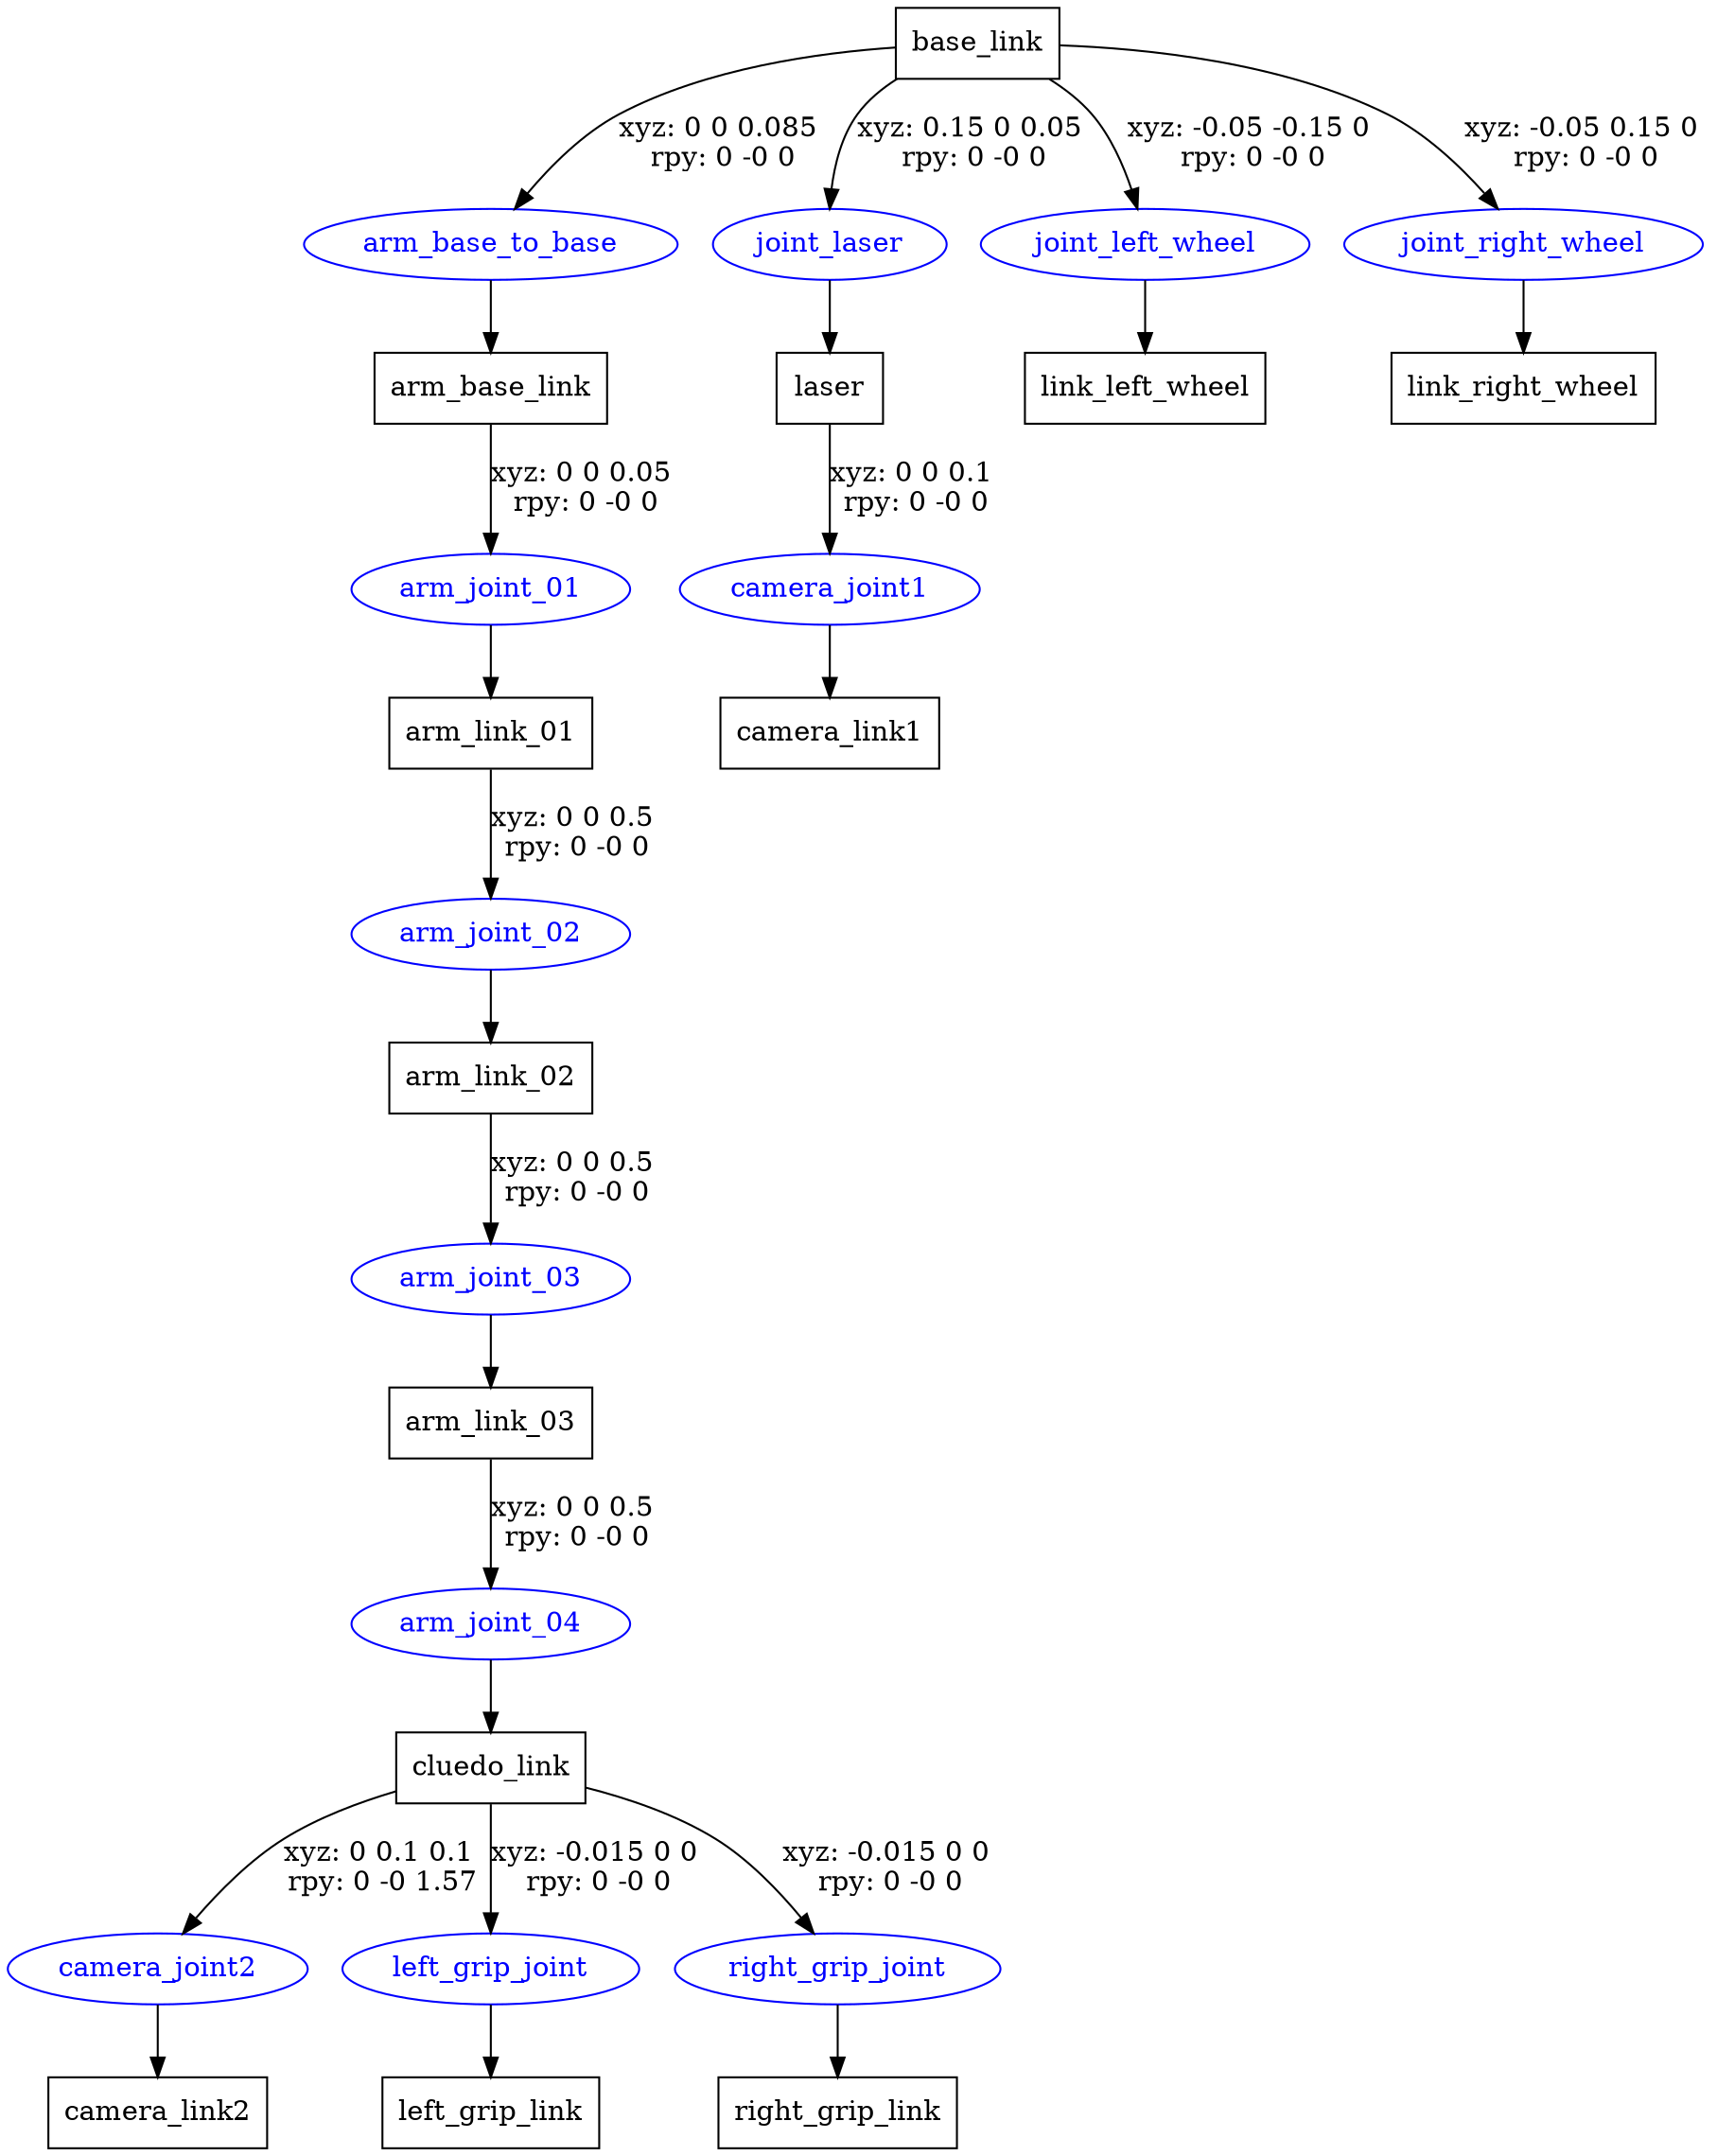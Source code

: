 digraph G {
node [shape=box];
"base_link" [label="base_link"];
"arm_base_link" [label="arm_base_link"];
"arm_link_01" [label="arm_link_01"];
"arm_link_02" [label="arm_link_02"];
"arm_link_03" [label="arm_link_03"];
"cluedo_link" [label="cluedo_link"];
"camera_link2" [label="camera_link2"];
"left_grip_link" [label="left_grip_link"];
"right_grip_link" [label="right_grip_link"];
"laser" [label="laser"];
"camera_link1" [label="camera_link1"];
"link_left_wheel" [label="link_left_wheel"];
"link_right_wheel" [label="link_right_wheel"];
node [shape=ellipse, color=blue, fontcolor=blue];
"base_link" -> "arm_base_to_base" [label="xyz: 0 0 0.085 \nrpy: 0 -0 0"]
"arm_base_to_base" -> "arm_base_link"
"arm_base_link" -> "arm_joint_01" [label="xyz: 0 0 0.05 \nrpy: 0 -0 0"]
"arm_joint_01" -> "arm_link_01"
"arm_link_01" -> "arm_joint_02" [label="xyz: 0 0 0.5 \nrpy: 0 -0 0"]
"arm_joint_02" -> "arm_link_02"
"arm_link_02" -> "arm_joint_03" [label="xyz: 0 0 0.5 \nrpy: 0 -0 0"]
"arm_joint_03" -> "arm_link_03"
"arm_link_03" -> "arm_joint_04" [label="xyz: 0 0 0.5 \nrpy: 0 -0 0"]
"arm_joint_04" -> "cluedo_link"
"cluedo_link" -> "camera_joint2" [label="xyz: 0 0.1 0.1 \nrpy: 0 -0 1.57"]
"camera_joint2" -> "camera_link2"
"cluedo_link" -> "left_grip_joint" [label="xyz: -0.015 0 0 \nrpy: 0 -0 0"]
"left_grip_joint" -> "left_grip_link"
"cluedo_link" -> "right_grip_joint" [label="xyz: -0.015 0 0 \nrpy: 0 -0 0"]
"right_grip_joint" -> "right_grip_link"
"base_link" -> "joint_laser" [label="xyz: 0.15 0 0.05 \nrpy: 0 -0 0"]
"joint_laser" -> "laser"
"laser" -> "camera_joint1" [label="xyz: 0 0 0.1 \nrpy: 0 -0 0"]
"camera_joint1" -> "camera_link1"
"base_link" -> "joint_left_wheel" [label="xyz: -0.05 -0.15 0 \nrpy: 0 -0 0"]
"joint_left_wheel" -> "link_left_wheel"
"base_link" -> "joint_right_wheel" [label="xyz: -0.05 0.15 0 \nrpy: 0 -0 0"]
"joint_right_wheel" -> "link_right_wheel"
}
